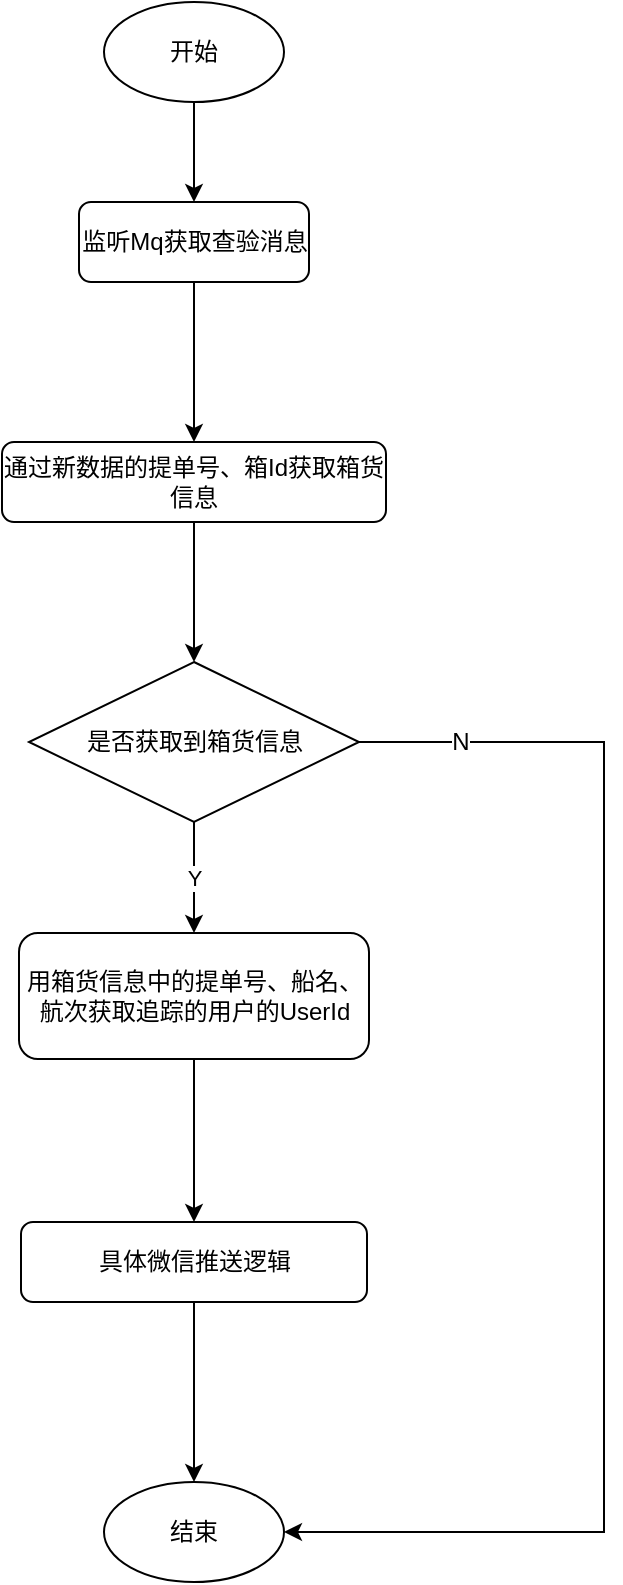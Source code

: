 <mxfile pages="1" version="11.2.8" type="github"><diagram id="x9ZugDQR3Yj8ijSvESCO" name="第 1 页"><mxGraphModel dx="1422" dy="762" grid="1" gridSize="10" guides="1" tooltips="1" connect="1" arrows="1" fold="1" page="1" pageScale="1" pageWidth="827" pageHeight="1169" math="0" shadow="0"><root><mxCell id="0"/><mxCell id="1" parent="0"/><mxCell id="fcZdM7Tk8Z4nzBq3TFru-1" style="edgeStyle=orthogonalEdgeStyle;rounded=0;orthogonalLoop=1;jettySize=auto;html=1;exitX=0.5;exitY=1;exitDx=0;exitDy=0;entryX=0.5;entryY=0;entryDx=0;entryDy=0;" edge="1" parent="1" source="fcZdM7Tk8Z4nzBq3TFru-2" target="fcZdM7Tk8Z4nzBq3TFru-4"><mxGeometry relative="1" as="geometry"/></mxCell><mxCell id="fcZdM7Tk8Z4nzBq3TFru-2" value="开始" style="ellipse;whiteSpace=wrap;html=1;" vertex="1" parent="1"><mxGeometry x="340" y="60" width="90" height="50" as="geometry"/></mxCell><mxCell id="fcZdM7Tk8Z4nzBq3TFru-3" value="" style="edgeStyle=orthogonalEdgeStyle;rounded=0;orthogonalLoop=1;jettySize=auto;html=1;" edge="1" parent="1" source="fcZdM7Tk8Z4nzBq3TFru-4" target="fcZdM7Tk8Z4nzBq3TFru-6"><mxGeometry relative="1" as="geometry"/></mxCell><mxCell id="fcZdM7Tk8Z4nzBq3TFru-4" value="监听Mq获取查验消息" style="rounded=1;whiteSpace=wrap;html=1;" vertex="1" parent="1"><mxGeometry x="327.5" y="160" width="115" height="40" as="geometry"/></mxCell><mxCell id="fcZdM7Tk8Z4nzBq3TFru-13" style="edgeStyle=orthogonalEdgeStyle;rounded=0;orthogonalLoop=1;jettySize=auto;html=1;exitX=0.5;exitY=1;exitDx=0;exitDy=0;entryX=0.5;entryY=0;entryDx=0;entryDy=0;" edge="1" parent="1" source="fcZdM7Tk8Z4nzBq3TFru-6" target="fcZdM7Tk8Z4nzBq3TFru-12"><mxGeometry relative="1" as="geometry"/></mxCell><mxCell id="fcZdM7Tk8Z4nzBq3TFru-6" value="通过新数据的提单号、箱Id获取箱货信息" style="rounded=1;whiteSpace=wrap;html=1;" vertex="1" parent="1"><mxGeometry x="289" y="280" width="192" height="40" as="geometry"/></mxCell><mxCell id="fcZdM7Tk8Z4nzBq3TFru-9" style="edgeStyle=orthogonalEdgeStyle;rounded=0;orthogonalLoop=1;jettySize=auto;html=1;exitX=0.5;exitY=1;exitDx=0;exitDy=0;entryX=0.5;entryY=0;entryDx=0;entryDy=0;" edge="1" parent="1" source="fcZdM7Tk8Z4nzBq3TFru-10" target="fcZdM7Tk8Z4nzBq3TFru-11"><mxGeometry relative="1" as="geometry"/></mxCell><mxCell id="fcZdM7Tk8Z4nzBq3TFru-10" value="具体微信推送逻辑" style="rounded=1;whiteSpace=wrap;html=1;" vertex="1" parent="1"><mxGeometry x="298.5" y="670" width="173" height="40" as="geometry"/></mxCell><mxCell id="fcZdM7Tk8Z4nzBq3TFru-11" value="结束" style="ellipse;whiteSpace=wrap;html=1;" vertex="1" parent="1"><mxGeometry x="340" y="800" width="90" height="50" as="geometry"/></mxCell><mxCell id="fcZdM7Tk8Z4nzBq3TFru-15" value="Y" style="edgeStyle=orthogonalEdgeStyle;rounded=0;orthogonalLoop=1;jettySize=auto;html=1;exitX=0.5;exitY=1;exitDx=0;exitDy=0;entryX=0.5;entryY=0;entryDx=0;entryDy=0;" edge="1" parent="1" source="fcZdM7Tk8Z4nzBq3TFru-12" target="fcZdM7Tk8Z4nzBq3TFru-14"><mxGeometry relative="1" as="geometry"/></mxCell><mxCell id="fcZdM7Tk8Z4nzBq3TFru-17" style="edgeStyle=orthogonalEdgeStyle;rounded=0;orthogonalLoop=1;jettySize=auto;html=1;exitX=1;exitY=0.5;exitDx=0;exitDy=0;entryX=1;entryY=0.5;entryDx=0;entryDy=0;" edge="1" parent="1" source="fcZdM7Tk8Z4nzBq3TFru-12" target="fcZdM7Tk8Z4nzBq3TFru-11"><mxGeometry relative="1" as="geometry"><Array as="points"><mxPoint x="590" y="430"/><mxPoint x="590" y="825"/></Array></mxGeometry></mxCell><mxCell id="fcZdM7Tk8Z4nzBq3TFru-18" value="N" style="text;html=1;resizable=0;points=[];align=center;verticalAlign=middle;labelBackgroundColor=#ffffff;" vertex="1" connectable="0" parent="fcZdM7Tk8Z4nzBq3TFru-17"><mxGeometry x="-0.852" relative="1" as="geometry"><mxPoint as="offset"/></mxGeometry></mxCell><mxCell id="fcZdM7Tk8Z4nzBq3TFru-12" value="是否获取到箱货信息" style="rhombus;whiteSpace=wrap;html=1;" vertex="1" parent="1"><mxGeometry x="302.5" y="390" width="165" height="80" as="geometry"/></mxCell><mxCell id="fcZdM7Tk8Z4nzBq3TFru-16" style="edgeStyle=orthogonalEdgeStyle;rounded=0;orthogonalLoop=1;jettySize=auto;html=1;exitX=0.5;exitY=1;exitDx=0;exitDy=0;entryX=0.5;entryY=0;entryDx=0;entryDy=0;" edge="1" parent="1" source="fcZdM7Tk8Z4nzBq3TFru-14" target="fcZdM7Tk8Z4nzBq3TFru-10"><mxGeometry relative="1" as="geometry"/></mxCell><mxCell id="fcZdM7Tk8Z4nzBq3TFru-14" value="用箱货信息中的提单号、船名、航次获取追踪的用户的UserId" style="rounded=1;whiteSpace=wrap;html=1;" vertex="1" parent="1"><mxGeometry x="297.5" y="525.5" width="175" height="63" as="geometry"/></mxCell></root></mxGraphModel></diagram></mxfile>